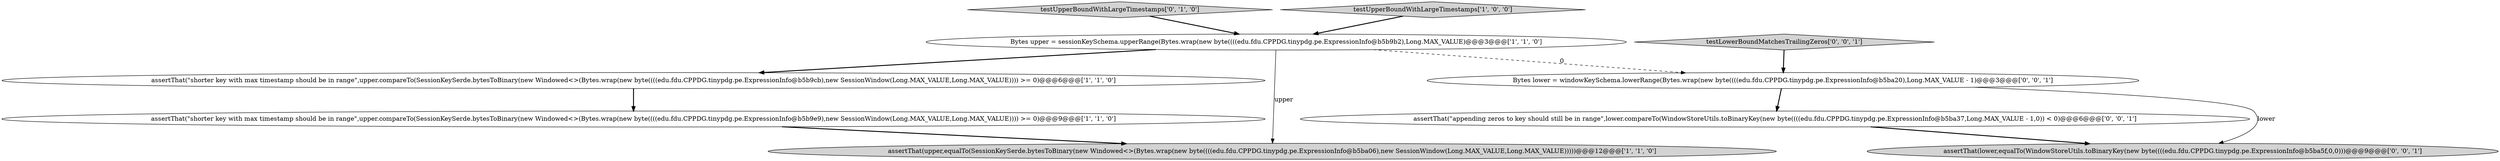 digraph {
5 [style = filled, label = "testUpperBoundWithLargeTimestamps['0', '1', '0']", fillcolor = lightgray, shape = diamond image = "AAA0AAABBB2BBB"];
8 [style = filled, label = "Bytes lower = windowKeySchema.lowerRange(Bytes.wrap(new byte((((edu.fdu.CPPDG.tinypdg.pe.ExpressionInfo@b5ba20),Long.MAX_VALUE - 1)@@@3@@@['0', '0', '1']", fillcolor = white, shape = ellipse image = "AAA0AAABBB3BBB"];
1 [style = filled, label = "assertThat(\"shorter key with max timestamp should be in range\",upper.compareTo(SessionKeySerde.bytesToBinary(new Windowed<>(Bytes.wrap(new byte((((edu.fdu.CPPDG.tinypdg.pe.ExpressionInfo@b5b9cb),new SessionWindow(Long.MAX_VALUE,Long.MAX_VALUE)))) >= 0)@@@6@@@['1', '1', '0']", fillcolor = white, shape = ellipse image = "AAA0AAABBB1BBB"];
9 [style = filled, label = "testLowerBoundMatchesTrailingZeros['0', '0', '1']", fillcolor = lightgray, shape = diamond image = "AAA0AAABBB3BBB"];
6 [style = filled, label = "assertThat(\"appending zeros to key should still be in range\",lower.compareTo(WindowStoreUtils.toBinaryKey(new byte((((edu.fdu.CPPDG.tinypdg.pe.ExpressionInfo@b5ba37,Long.MAX_VALUE - 1,0)) < 0)@@@6@@@['0', '0', '1']", fillcolor = white, shape = ellipse image = "AAA0AAABBB3BBB"];
3 [style = filled, label = "assertThat(upper,equalTo(SessionKeySerde.bytesToBinary(new Windowed<>(Bytes.wrap(new byte((((edu.fdu.CPPDG.tinypdg.pe.ExpressionInfo@b5ba06),new SessionWindow(Long.MAX_VALUE,Long.MAX_VALUE)))))@@@12@@@['1', '1', '0']", fillcolor = lightgray, shape = ellipse image = "AAA0AAABBB1BBB"];
7 [style = filled, label = "assertThat(lower,equalTo(WindowStoreUtils.toBinaryKey(new byte((((edu.fdu.CPPDG.tinypdg.pe.ExpressionInfo@b5ba5f,0,0)))@@@9@@@['0', '0', '1']", fillcolor = lightgray, shape = ellipse image = "AAA0AAABBB3BBB"];
4 [style = filled, label = "Bytes upper = sessionKeySchema.upperRange(Bytes.wrap(new byte((((edu.fdu.CPPDG.tinypdg.pe.ExpressionInfo@b5b9b2),Long.MAX_VALUE)@@@3@@@['1', '1', '0']", fillcolor = white, shape = ellipse image = "AAA0AAABBB1BBB"];
2 [style = filled, label = "assertThat(\"shorter key with max timestamp should be in range\",upper.compareTo(SessionKeySerde.bytesToBinary(new Windowed<>(Bytes.wrap(new byte((((edu.fdu.CPPDG.tinypdg.pe.ExpressionInfo@b5b9e9),new SessionWindow(Long.MAX_VALUE,Long.MAX_VALUE)))) >= 0)@@@9@@@['1', '1', '0']", fillcolor = white, shape = ellipse image = "AAA0AAABBB1BBB"];
0 [style = filled, label = "testUpperBoundWithLargeTimestamps['1', '0', '0']", fillcolor = lightgray, shape = diamond image = "AAA0AAABBB1BBB"];
1->2 [style = bold, label=""];
4->1 [style = bold, label=""];
8->6 [style = bold, label=""];
4->3 [style = solid, label="upper"];
6->7 [style = bold, label=""];
9->8 [style = bold, label=""];
0->4 [style = bold, label=""];
5->4 [style = bold, label=""];
2->3 [style = bold, label=""];
4->8 [style = dashed, label="0"];
8->7 [style = solid, label="lower"];
}
